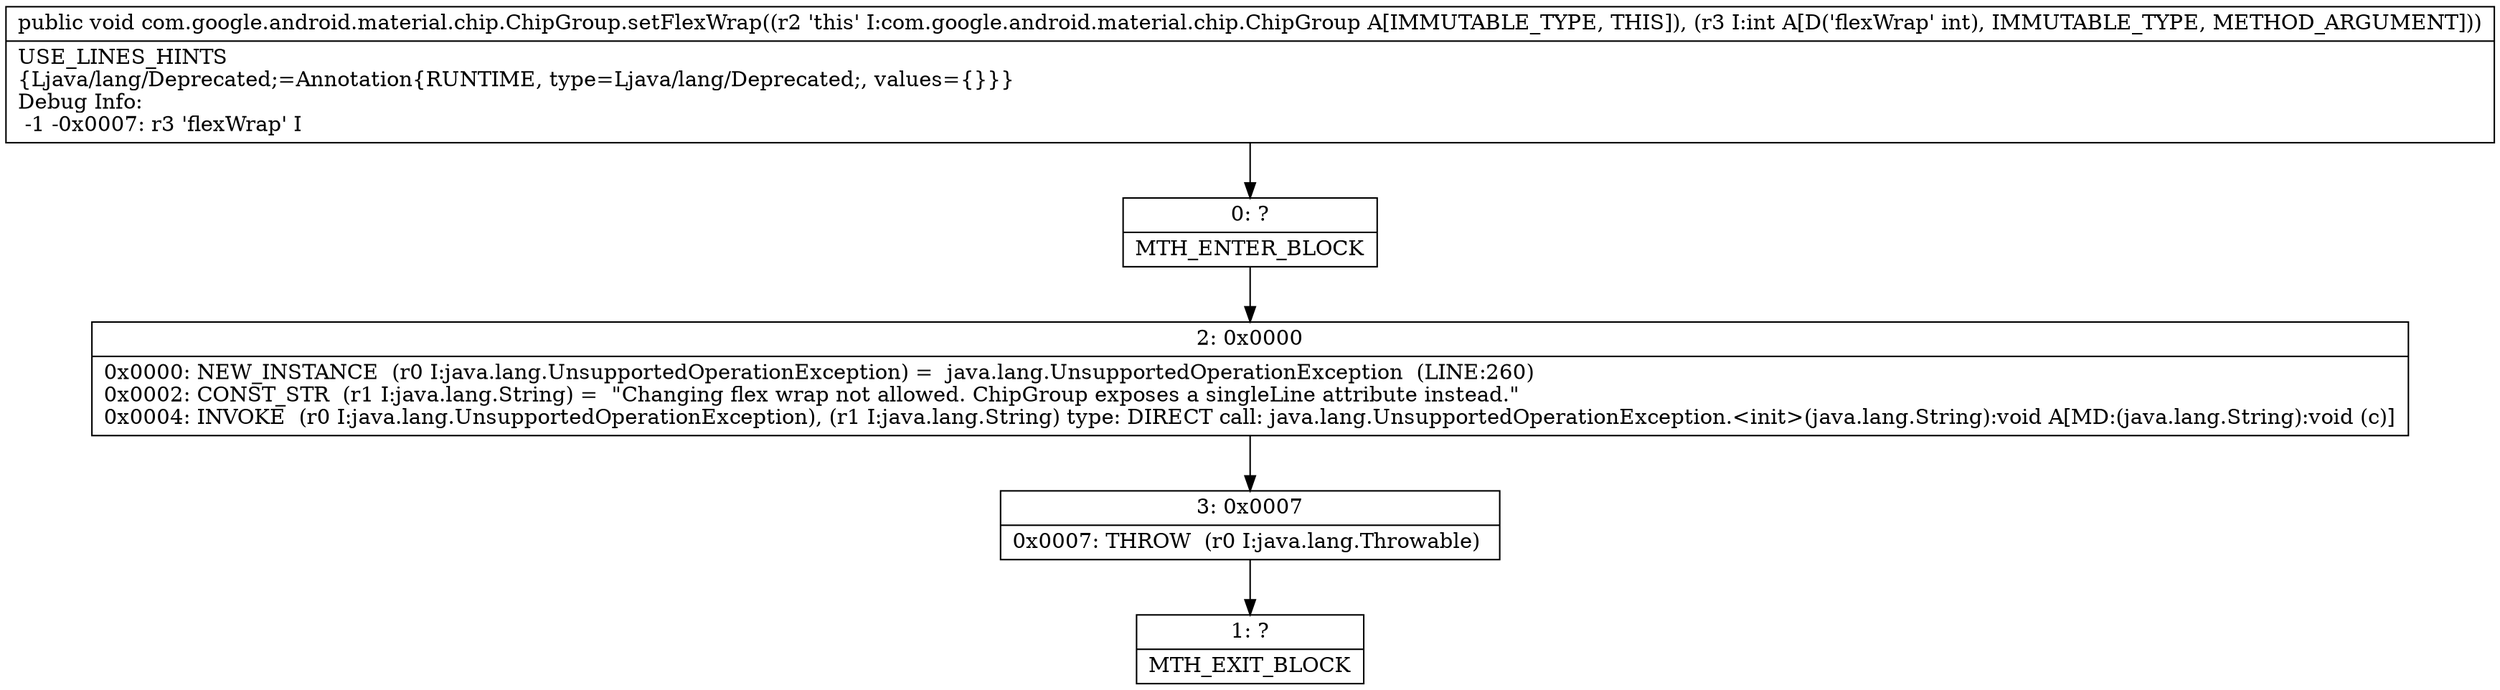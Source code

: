 digraph "CFG forcom.google.android.material.chip.ChipGroup.setFlexWrap(I)V" {
Node_0 [shape=record,label="{0\:\ ?|MTH_ENTER_BLOCK\l}"];
Node_2 [shape=record,label="{2\:\ 0x0000|0x0000: NEW_INSTANCE  (r0 I:java.lang.UnsupportedOperationException) =  java.lang.UnsupportedOperationException  (LINE:260)\l0x0002: CONST_STR  (r1 I:java.lang.String) =  \"Changing flex wrap not allowed. ChipGroup exposes a singleLine attribute instead.\" \l0x0004: INVOKE  (r0 I:java.lang.UnsupportedOperationException), (r1 I:java.lang.String) type: DIRECT call: java.lang.UnsupportedOperationException.\<init\>(java.lang.String):void A[MD:(java.lang.String):void (c)]\l}"];
Node_3 [shape=record,label="{3\:\ 0x0007|0x0007: THROW  (r0 I:java.lang.Throwable) \l}"];
Node_1 [shape=record,label="{1\:\ ?|MTH_EXIT_BLOCK\l}"];
MethodNode[shape=record,label="{public void com.google.android.material.chip.ChipGroup.setFlexWrap((r2 'this' I:com.google.android.material.chip.ChipGroup A[IMMUTABLE_TYPE, THIS]), (r3 I:int A[D('flexWrap' int), IMMUTABLE_TYPE, METHOD_ARGUMENT]))  | USE_LINES_HINTS\l\{Ljava\/lang\/Deprecated;=Annotation\{RUNTIME, type=Ljava\/lang\/Deprecated;, values=\{\}\}\}\lDebug Info:\l  \-1 \-0x0007: r3 'flexWrap' I\l}"];
MethodNode -> Node_0;Node_0 -> Node_2;
Node_2 -> Node_3;
Node_3 -> Node_1;
}

